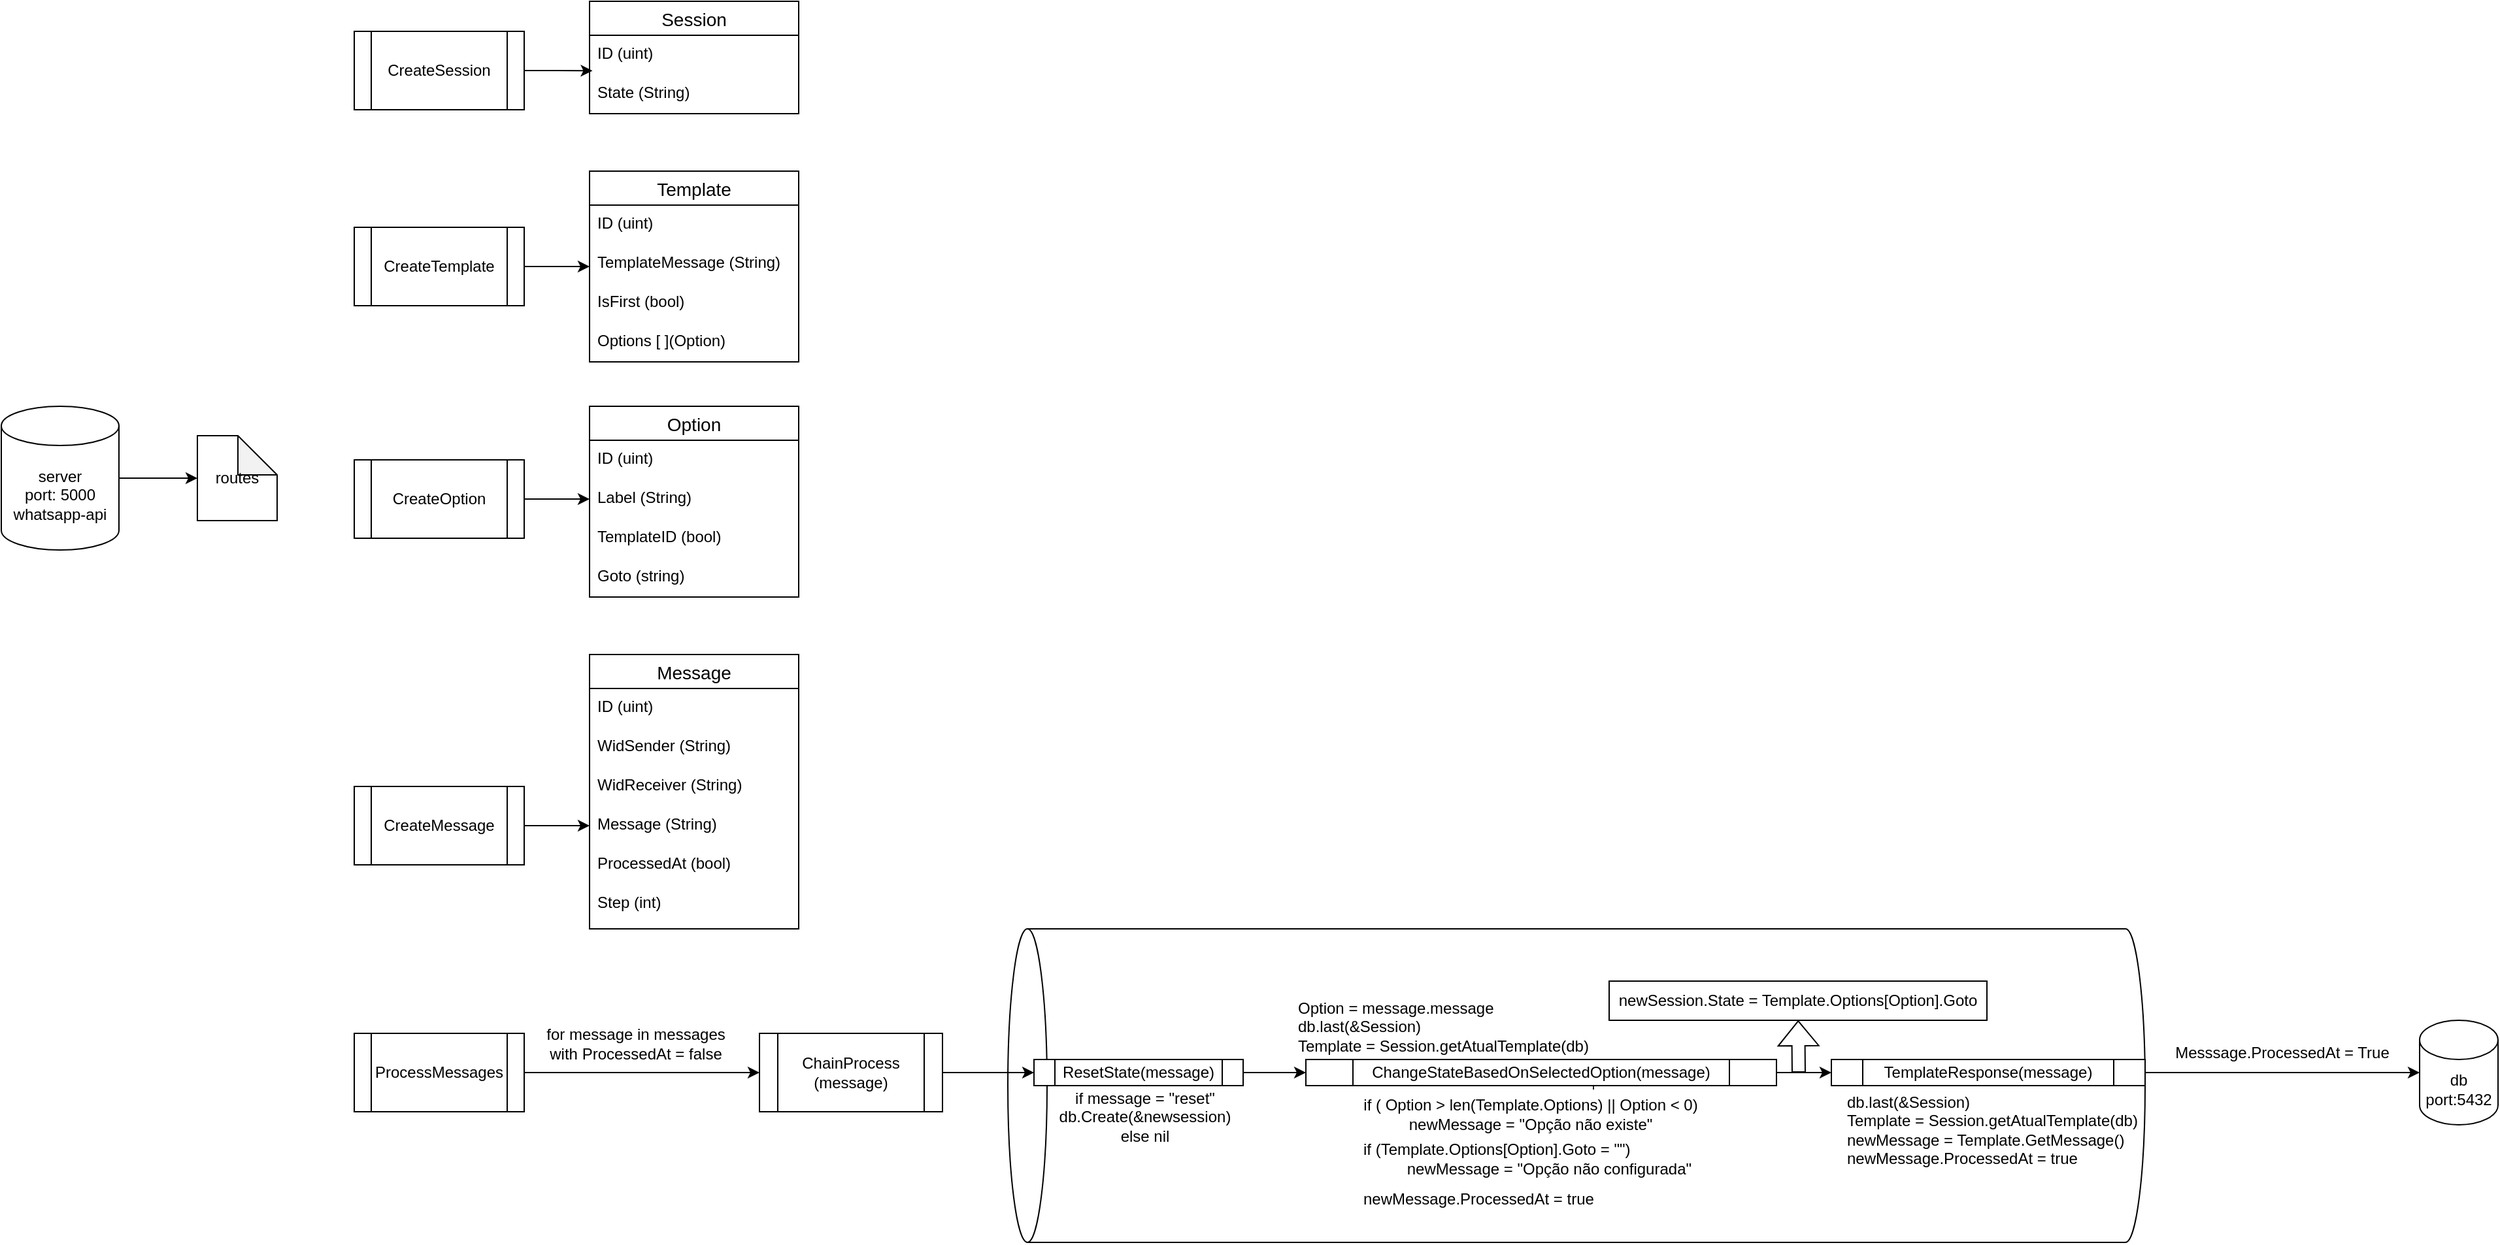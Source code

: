<mxfile version="18.0.2" type="device"><diagram id="-g9uOIEagzrdm_Z7HAXA" name="Page-1"><mxGraphModel dx="789" dy="1600" grid="1" gridSize="10" guides="1" tooltips="1" connect="1" arrows="1" fold="1" page="1" pageScale="1" pageWidth="827" pageHeight="1169" math="0" shadow="0"><root><mxCell id="0"/><mxCell id="1" parent="0"/><mxCell id="s6iRE5o0kaP_mcutpnxj-1" value="server&lt;br&gt;port: 5000&lt;br&gt;whatsapp-api" style="shape=cylinder3;whiteSpace=wrap;html=1;boundedLbl=1;backgroundOutline=1;size=15;" vertex="1" parent="1"><mxGeometry x="200" y="-420" width="90" height="110" as="geometry"/></mxCell><mxCell id="s6iRE5o0kaP_mcutpnxj-2" value="" style="endArrow=classic;html=1;rounded=0;exitX=1;exitY=0.5;exitDx=0;exitDy=0;exitPerimeter=0;entryX=0;entryY=0.5;entryDx=0;entryDy=0;entryPerimeter=0;" edge="1" parent="1" source="s6iRE5o0kaP_mcutpnxj-1" target="s6iRE5o0kaP_mcutpnxj-4"><mxGeometry width="50" height="50" relative="1" as="geometry"><mxPoint x="420" y="-330" as="sourcePoint"/><mxPoint x="380" y="-365" as="targetPoint"/></mxGeometry></mxCell><mxCell id="s6iRE5o0kaP_mcutpnxj-4" value="routes" style="shape=note;whiteSpace=wrap;html=1;backgroundOutline=1;darkOpacity=0.05;" vertex="1" parent="1"><mxGeometry x="350" y="-397.5" width="61" height="65" as="geometry"/></mxCell><mxCell id="s6iRE5o0kaP_mcutpnxj-76" style="edgeStyle=orthogonalEdgeStyle;rounded=0;orthogonalLoop=1;jettySize=auto;html=1;exitX=1;exitY=0.5;exitDx=0;exitDy=0;entryX=0.014;entryY=0.906;entryDx=0;entryDy=0;entryPerimeter=0;" edge="1" parent="1" source="s6iRE5o0kaP_mcutpnxj-8" target="s6iRE5o0kaP_mcutpnxj-18"><mxGeometry relative="1" as="geometry"/></mxCell><mxCell id="s6iRE5o0kaP_mcutpnxj-8" value="CreateSession" style="shape=process;whiteSpace=wrap;html=1;backgroundOutline=1;" vertex="1" parent="1"><mxGeometry x="470" y="-707" width="130" height="60" as="geometry"/></mxCell><mxCell id="s6iRE5o0kaP_mcutpnxj-17" value="Session" style="swimlane;fontStyle=0;childLayout=stackLayout;horizontal=1;startSize=26;horizontalStack=0;resizeParent=1;resizeParentMax=0;resizeLast=0;collapsible=1;marginBottom=0;align=center;fontSize=14;" vertex="1" parent="1"><mxGeometry x="650" y="-730" width="160" height="86" as="geometry"/></mxCell><mxCell id="s6iRE5o0kaP_mcutpnxj-18" value="ID (uint)" style="text;strokeColor=none;fillColor=none;spacingLeft=4;spacingRight=4;overflow=hidden;rotatable=0;points=[[0,0.5],[1,0.5]];portConstraint=eastwest;fontSize=12;" vertex="1" parent="s6iRE5o0kaP_mcutpnxj-17"><mxGeometry y="26" width="160" height="30" as="geometry"/></mxCell><mxCell id="s6iRE5o0kaP_mcutpnxj-19" value="State (String)" style="text;strokeColor=none;fillColor=none;spacingLeft=4;spacingRight=4;overflow=hidden;rotatable=0;points=[[0,0.5],[1,0.5]];portConstraint=eastwest;fontSize=12;" vertex="1" parent="s6iRE5o0kaP_mcutpnxj-17"><mxGeometry y="56" width="160" height="30" as="geometry"/></mxCell><mxCell id="s6iRE5o0kaP_mcutpnxj-31" value="" style="edgeStyle=orthogonalEdgeStyle;rounded=0;orthogonalLoop=1;jettySize=auto;html=1;" edge="1" parent="1" source="s6iRE5o0kaP_mcutpnxj-29" target="s6iRE5o0kaP_mcutpnxj-30"><mxGeometry relative="1" as="geometry"/></mxCell><mxCell id="s6iRE5o0kaP_mcutpnxj-29" value="ProcessMessages" style="shape=process;whiteSpace=wrap;html=1;backgroundOutline=1;" vertex="1" parent="1"><mxGeometry x="470" y="60" width="130" height="60" as="geometry"/></mxCell><mxCell id="s6iRE5o0kaP_mcutpnxj-30" value="ChainProcess&lt;br&gt;(message)" style="shape=process;whiteSpace=wrap;html=1;backgroundOutline=1;" vertex="1" parent="1"><mxGeometry x="780" y="60" width="140" height="60" as="geometry"/></mxCell><mxCell id="s6iRE5o0kaP_mcutpnxj-32" value="for message in messages&lt;br&gt;with ProcessedAt = false" style="text;html=1;align=center;verticalAlign=middle;resizable=0;points=[];autosize=1;strokeColor=none;fillColor=none;" vertex="1" parent="1"><mxGeometry x="610" y="52.5" width="150" height="30" as="geometry"/></mxCell><mxCell id="s6iRE5o0kaP_mcutpnxj-33" value="+" style="shape=cylinder3;whiteSpace=wrap;html=1;boundedLbl=1;backgroundOutline=1;size=15;direction=north;" vertex="1" parent="1"><mxGeometry x="970" y="-20" width="870" height="240" as="geometry"/></mxCell><mxCell id="s6iRE5o0kaP_mcutpnxj-38" value="" style="edgeStyle=orthogonalEdgeStyle;rounded=0;orthogonalLoop=1;jettySize=auto;html=1;" edge="1" parent="1" source="s6iRE5o0kaP_mcutpnxj-34" target="s6iRE5o0kaP_mcutpnxj-36"><mxGeometry relative="1" as="geometry"/></mxCell><mxCell id="s6iRE5o0kaP_mcutpnxj-34" value="ResetState(message)" style="shape=process;whiteSpace=wrap;html=1;backgroundOutline=1;" vertex="1" parent="1"><mxGeometry x="990" y="80" width="160" height="20" as="geometry"/></mxCell><mxCell id="s6iRE5o0kaP_mcutpnxj-35" value="" style="edgeStyle=orthogonalEdgeStyle;rounded=0;orthogonalLoop=1;jettySize=auto;html=1;entryX=0;entryY=0.5;entryDx=0;entryDy=0;" edge="1" parent="1" source="s6iRE5o0kaP_mcutpnxj-30" target="s6iRE5o0kaP_mcutpnxj-34"><mxGeometry relative="1" as="geometry"/></mxCell><mxCell id="s6iRE5o0kaP_mcutpnxj-39" value="" style="edgeStyle=orthogonalEdgeStyle;rounded=0;orthogonalLoop=1;jettySize=auto;html=1;" edge="1" parent="1" source="s6iRE5o0kaP_mcutpnxj-36" target="s6iRE5o0kaP_mcutpnxj-37"><mxGeometry relative="1" as="geometry"/></mxCell><mxCell id="s6iRE5o0kaP_mcutpnxj-36" value="ChangeStateBasedOnSelectedOption(message)" style="shape=process;whiteSpace=wrap;html=1;backgroundOutline=1;" vertex="1" parent="1"><mxGeometry x="1198" y="80" width="360" height="20" as="geometry"/></mxCell><mxCell id="s6iRE5o0kaP_mcutpnxj-41" style="edgeStyle=orthogonalEdgeStyle;rounded=0;orthogonalLoop=1;jettySize=auto;html=1;exitX=1;exitY=0.5;exitDx=0;exitDy=0;entryX=0;entryY=0.5;entryDx=0;entryDy=0;entryPerimeter=0;" edge="1" parent="1" source="s6iRE5o0kaP_mcutpnxj-37" target="s6iRE5o0kaP_mcutpnxj-40"><mxGeometry relative="1" as="geometry"/></mxCell><mxCell id="s6iRE5o0kaP_mcutpnxj-37" value="TemplateResponse(message)" style="shape=process;whiteSpace=wrap;html=1;backgroundOutline=1;" vertex="1" parent="1"><mxGeometry x="1600" y="80" width="240" height="20" as="geometry"/></mxCell><mxCell id="s6iRE5o0kaP_mcutpnxj-40" value="db&lt;br&gt;port:5432" style="shape=cylinder3;whiteSpace=wrap;html=1;boundedLbl=1;backgroundOutline=1;size=15;" vertex="1" parent="1"><mxGeometry x="2050" y="50" width="60" height="80" as="geometry"/></mxCell><mxCell id="s6iRE5o0kaP_mcutpnxj-43" value="if message = &quot;reset&quot;&lt;br&gt;db.Create(&amp;amp;newsession)&lt;br&gt;else nil" style="text;html=1;strokeColor=none;fillColor=none;align=center;verticalAlign=middle;whiteSpace=wrap;rounded=0;" vertex="1" parent="1"><mxGeometry x="1000" y="109" width="150" height="30" as="geometry"/></mxCell><mxCell id="s6iRE5o0kaP_mcutpnxj-45" value="Option = message.message&lt;br&gt;db.last(&amp;amp;Session)&lt;br&gt;Template = Session.getAtualTemplate(db)" style="text;html=1;strokeColor=none;fillColor=none;align=left;verticalAlign=middle;whiteSpace=wrap;rounded=0;" vertex="1" parent="1"><mxGeometry x="1190" y="40" width="340" height="30" as="geometry"/></mxCell><mxCell id="s6iRE5o0kaP_mcutpnxj-46" value="if ( Option &amp;gt; len(Template.Options) || Option &amp;lt; 0)&lt;br&gt;newMessage = &quot;Opção não existe&quot;" style="text;html=1;strokeColor=none;fillColor=none;align=center;verticalAlign=middle;whiteSpace=wrap;rounded=0;" vertex="1" parent="1"><mxGeometry x="1235" y="107" width="270" height="30" as="geometry"/></mxCell><mxCell id="s6iRE5o0kaP_mcutpnxj-47" value="&lt;br&gt;&lt;div style=&quot;&quot;&gt;if (Template.Options[Option].Goto = &quot;&quot;)&lt;/div&gt;&lt;span style=&quot;color: rgb(0, 0, 0); font-family: Helvetica; font-size: 12px; font-style: normal; font-variant-ligatures: normal; font-variant-caps: normal; font-weight: 400; letter-spacing: normal; orphans: 2; text-indent: 0px; text-transform: none; widows: 2; word-spacing: 0px; -webkit-text-stroke-width: 0px; background-color: rgb(248, 249, 250); text-decoration-thickness: initial; text-decoration-style: initial; text-decoration-color: initial; float: none; display: inline !important;&quot;&gt;&lt;div style=&quot;&quot;&gt;&lt;span style=&quot;background-color: initial;&quot;&gt;&amp;nbsp; &amp;nbsp; &amp;nbsp; &amp;nbsp; &amp;nbsp; newMessage = &quot;Opção não configurada&quot;&lt;/span&gt;&lt;/div&gt;&lt;/span&gt;" style="text;html=1;strokeColor=none;fillColor=none;align=left;verticalAlign=middle;whiteSpace=wrap;rounded=0;" vertex="1" parent="1"><mxGeometry x="1240" y="133.5" width="290" height="30" as="geometry"/></mxCell><mxCell id="s6iRE5o0kaP_mcutpnxj-48" value="newSession.State = Template.Options[Option].Goto" style="text;html=1;strokeColor=default;fillColor=none;align=center;verticalAlign=middle;whiteSpace=wrap;rounded=0;" vertex="1" parent="1"><mxGeometry x="1430" y="20" width="289" height="30" as="geometry"/></mxCell><mxCell id="s6iRE5o0kaP_mcutpnxj-50" value="" style="shape=flexArrow;endArrow=classic;html=1;rounded=0;" edge="1" parent="1" target="s6iRE5o0kaP_mcutpnxj-48"><mxGeometry width="50" height="50" relative="1" as="geometry"><mxPoint x="1575" y="90" as="sourcePoint"/><mxPoint x="1520" y="50" as="targetPoint"/></mxGeometry></mxCell><mxCell id="s6iRE5o0kaP_mcutpnxj-51" value="newMessage.ProcessedAt = true" style="text;html=1;strokeColor=none;fillColor=none;align=left;verticalAlign=middle;whiteSpace=wrap;rounded=0;" vertex="1" parent="1"><mxGeometry x="1240" y="172" width="290" height="30" as="geometry"/></mxCell><mxCell id="s6iRE5o0kaP_mcutpnxj-54" value="db.last(&amp;amp;Session)&lt;br&gt;Template = Session.getAtualTemplate(db)&lt;br&gt;newMessage = Template.GetMessage()&lt;br&gt;newMessage.ProcessedAt = true" style="text;html=1;strokeColor=none;fillColor=none;align=left;verticalAlign=middle;whiteSpace=wrap;rounded=0;" vertex="1" parent="1"><mxGeometry x="1610" y="100" width="340" height="67" as="geometry"/></mxCell><mxCell id="s6iRE5o0kaP_mcutpnxj-55" value="Messsage.ProcessedAt = True" style="text;html=1;strokeColor=none;fillColor=none;align=center;verticalAlign=middle;whiteSpace=wrap;rounded=0;" vertex="1" parent="1"><mxGeometry x="1840" y="60" width="210" height="30" as="geometry"/></mxCell><mxCell id="s6iRE5o0kaP_mcutpnxj-86" style="edgeStyle=orthogonalEdgeStyle;rounded=0;orthogonalLoop=1;jettySize=auto;html=1;exitX=1;exitY=0.5;exitDx=0;exitDy=0;entryX=0;entryY=0.5;entryDx=0;entryDy=0;" edge="1" parent="1" source="s6iRE5o0kaP_mcutpnxj-58" target="s6iRE5o0kaP_mcutpnxj-59"><mxGeometry relative="1" as="geometry"/></mxCell><mxCell id="s6iRE5o0kaP_mcutpnxj-58" value="CreateTemplate" style="shape=process;whiteSpace=wrap;html=1;backgroundOutline=1;" vertex="1" parent="1"><mxGeometry x="470" y="-557" width="130" height="60" as="geometry"/></mxCell><mxCell id="s6iRE5o0kaP_mcutpnxj-59" value="Template" style="swimlane;fontStyle=0;childLayout=stackLayout;horizontal=1;startSize=26;horizontalStack=0;resizeParent=1;resizeParentMax=0;resizeLast=0;collapsible=1;marginBottom=0;align=center;fontSize=14;" vertex="1" parent="1"><mxGeometry x="650" y="-600" width="160" height="146" as="geometry"/></mxCell><mxCell id="s6iRE5o0kaP_mcutpnxj-60" value="ID (uint)" style="text;strokeColor=none;fillColor=none;spacingLeft=4;spacingRight=4;overflow=hidden;rotatable=0;points=[[0,0.5],[1,0.5]];portConstraint=eastwest;fontSize=12;" vertex="1" parent="s6iRE5o0kaP_mcutpnxj-59"><mxGeometry y="26" width="160" height="30" as="geometry"/></mxCell><mxCell id="s6iRE5o0kaP_mcutpnxj-61" value="TemplateMessage (String)" style="text;strokeColor=none;fillColor=none;spacingLeft=4;spacingRight=4;overflow=hidden;rotatable=0;points=[[0,0.5],[1,0.5]];portConstraint=eastwest;fontSize=12;" vertex="1" parent="s6iRE5o0kaP_mcutpnxj-59"><mxGeometry y="56" width="160" height="30" as="geometry"/></mxCell><mxCell id="s6iRE5o0kaP_mcutpnxj-62" value="IsFirst (bool)" style="text;strokeColor=none;fillColor=none;spacingLeft=4;spacingRight=4;overflow=hidden;rotatable=0;points=[[0,0.5],[1,0.5]];portConstraint=eastwest;fontSize=12;" vertex="1" parent="s6iRE5o0kaP_mcutpnxj-59"><mxGeometry y="86" width="160" height="30" as="geometry"/></mxCell><mxCell id="s6iRE5o0kaP_mcutpnxj-63" value="Options [ ](Option)" style="text;strokeColor=none;fillColor=none;spacingLeft=4;spacingRight=4;overflow=hidden;rotatable=0;points=[[0,0.5],[1,0.5]];portConstraint=eastwest;fontSize=12;" vertex="1" parent="s6iRE5o0kaP_mcutpnxj-59"><mxGeometry y="116" width="160" height="30" as="geometry"/></mxCell><mxCell id="s6iRE5o0kaP_mcutpnxj-66" value="" style="edgeStyle=orthogonalEdgeStyle;rounded=0;orthogonalLoop=1;jettySize=auto;html=1;" edge="1" parent="1" source="s6iRE5o0kaP_mcutpnxj-67" target="s6iRE5o0kaP_mcutpnxj-72"><mxGeometry relative="1" as="geometry"/></mxCell><mxCell id="s6iRE5o0kaP_mcutpnxj-67" value="CreateMessage" style="shape=process;whiteSpace=wrap;html=1;backgroundOutline=1;" vertex="1" parent="1"><mxGeometry x="470" y="-129" width="130" height="60" as="geometry"/></mxCell><mxCell id="s6iRE5o0kaP_mcutpnxj-68" value="Message" style="swimlane;fontStyle=0;childLayout=stackLayout;horizontal=1;startSize=26;horizontalStack=0;resizeParent=1;resizeParentMax=0;resizeLast=0;collapsible=1;marginBottom=0;align=center;fontSize=14;" vertex="1" parent="1"><mxGeometry x="650" y="-230" width="160" height="210" as="geometry"/></mxCell><mxCell id="s6iRE5o0kaP_mcutpnxj-69" value="ID (uint)" style="text;strokeColor=none;fillColor=none;spacingLeft=4;spacingRight=4;overflow=hidden;rotatable=0;points=[[0,0.5],[1,0.5]];portConstraint=eastwest;fontSize=12;" vertex="1" parent="s6iRE5o0kaP_mcutpnxj-68"><mxGeometry y="26" width="160" height="30" as="geometry"/></mxCell><mxCell id="s6iRE5o0kaP_mcutpnxj-70" value="WidSender (String)" style="text;strokeColor=none;fillColor=none;spacingLeft=4;spacingRight=4;overflow=hidden;rotatable=0;points=[[0,0.5],[1,0.5]];portConstraint=eastwest;fontSize=12;" vertex="1" parent="s6iRE5o0kaP_mcutpnxj-68"><mxGeometry y="56" width="160" height="30" as="geometry"/></mxCell><mxCell id="s6iRE5o0kaP_mcutpnxj-71" value="WidReceiver (String)" style="text;strokeColor=none;fillColor=none;spacingLeft=4;spacingRight=4;overflow=hidden;rotatable=0;points=[[0,0.5],[1,0.5]];portConstraint=eastwest;fontSize=12;" vertex="1" parent="s6iRE5o0kaP_mcutpnxj-68"><mxGeometry y="86" width="160" height="30" as="geometry"/></mxCell><mxCell id="s6iRE5o0kaP_mcutpnxj-72" value="Message (String)" style="text;strokeColor=none;fillColor=none;spacingLeft=4;spacingRight=4;overflow=hidden;rotatable=0;points=[[0,0.5],[1,0.5]];portConstraint=eastwest;fontSize=12;" vertex="1" parent="s6iRE5o0kaP_mcutpnxj-68"><mxGeometry y="116" width="160" height="30" as="geometry"/></mxCell><mxCell id="s6iRE5o0kaP_mcutpnxj-73" value="ProcessedAt (bool)" style="text;strokeColor=none;fillColor=none;spacingLeft=4;spacingRight=4;overflow=hidden;rotatable=0;points=[[0,0.5],[1,0.5]];portConstraint=eastwest;fontSize=12;" vertex="1" parent="s6iRE5o0kaP_mcutpnxj-68"><mxGeometry y="146" width="160" height="30" as="geometry"/></mxCell><mxCell id="s6iRE5o0kaP_mcutpnxj-74" value="Step (int)" style="text;strokeColor=none;fillColor=none;spacingLeft=4;spacingRight=4;overflow=hidden;rotatable=0;points=[[0,0.5],[1,0.5]];portConstraint=eastwest;fontSize=12;" vertex="1" parent="s6iRE5o0kaP_mcutpnxj-68"><mxGeometry y="176" width="160" height="34" as="geometry"/></mxCell><mxCell id="s6iRE5o0kaP_mcutpnxj-87" style="edgeStyle=orthogonalEdgeStyle;rounded=0;orthogonalLoop=1;jettySize=auto;html=1;exitX=1;exitY=0.5;exitDx=0;exitDy=0;entryX=0;entryY=0.5;entryDx=0;entryDy=0;" edge="1" parent="1" source="s6iRE5o0kaP_mcutpnxj-78" target="s6iRE5o0kaP_mcutpnxj-81"><mxGeometry relative="1" as="geometry"/></mxCell><mxCell id="s6iRE5o0kaP_mcutpnxj-78" value="CreateOption" style="shape=process;whiteSpace=wrap;html=1;backgroundOutline=1;" vertex="1" parent="1"><mxGeometry x="470" y="-379" width="130" height="60" as="geometry"/></mxCell><mxCell id="s6iRE5o0kaP_mcutpnxj-79" value="Option" style="swimlane;fontStyle=0;childLayout=stackLayout;horizontal=1;startSize=26;horizontalStack=0;resizeParent=1;resizeParentMax=0;resizeLast=0;collapsible=1;marginBottom=0;align=center;fontSize=14;" vertex="1" parent="1"><mxGeometry x="650" y="-420" width="160" height="146" as="geometry"/></mxCell><mxCell id="s6iRE5o0kaP_mcutpnxj-80" value="ID (uint)" style="text;strokeColor=none;fillColor=none;spacingLeft=4;spacingRight=4;overflow=hidden;rotatable=0;points=[[0,0.5],[1,0.5]];portConstraint=eastwest;fontSize=12;" vertex="1" parent="s6iRE5o0kaP_mcutpnxj-79"><mxGeometry y="26" width="160" height="30" as="geometry"/></mxCell><mxCell id="s6iRE5o0kaP_mcutpnxj-81" value="Label (String)" style="text;strokeColor=none;fillColor=none;spacingLeft=4;spacingRight=4;overflow=hidden;rotatable=0;points=[[0,0.5],[1,0.5]];portConstraint=eastwest;fontSize=12;" vertex="1" parent="s6iRE5o0kaP_mcutpnxj-79"><mxGeometry y="56" width="160" height="30" as="geometry"/></mxCell><mxCell id="s6iRE5o0kaP_mcutpnxj-82" value="TemplateID (bool)" style="text;strokeColor=none;fillColor=none;spacingLeft=4;spacingRight=4;overflow=hidden;rotatable=0;points=[[0,0.5],[1,0.5]];portConstraint=eastwest;fontSize=12;" vertex="1" parent="s6iRE5o0kaP_mcutpnxj-79"><mxGeometry y="86" width="160" height="30" as="geometry"/></mxCell><mxCell id="s6iRE5o0kaP_mcutpnxj-83" value="Goto (string)" style="text;strokeColor=none;fillColor=none;spacingLeft=4;spacingRight=4;overflow=hidden;rotatable=0;points=[[0,0.5],[1,0.5]];portConstraint=eastwest;fontSize=12;" vertex="1" parent="s6iRE5o0kaP_mcutpnxj-79"><mxGeometry y="116" width="160" height="30" as="geometry"/></mxCell></root></mxGraphModel></diagram></mxfile>